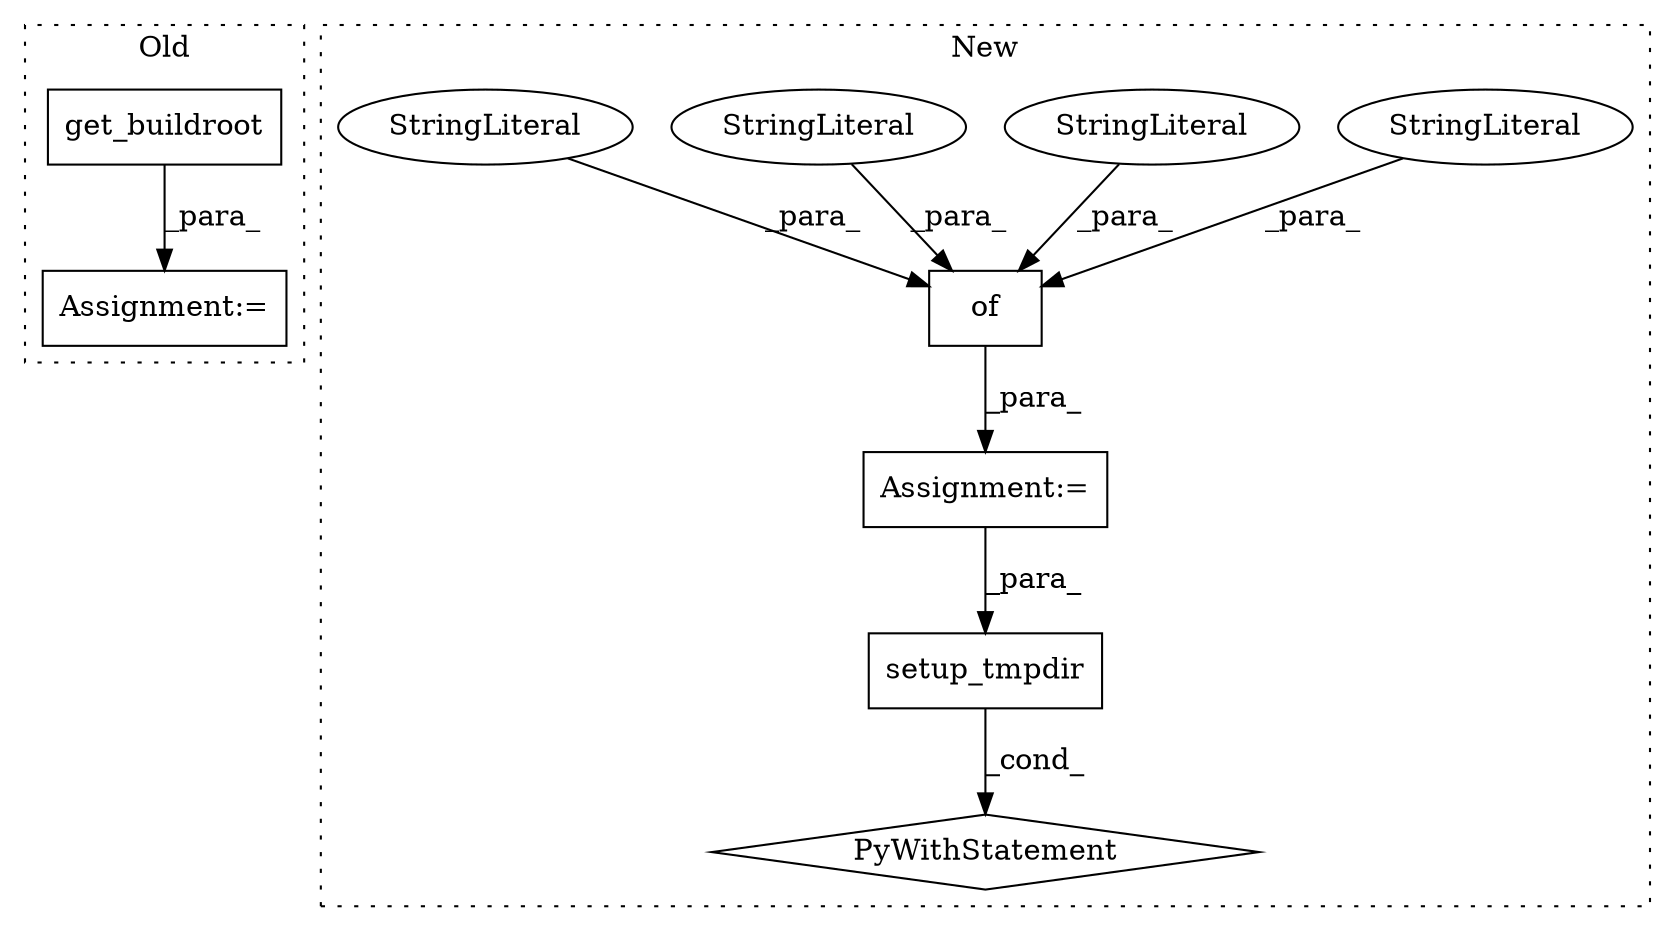 digraph G {
subgraph cluster0 {
1 [label="get_buildroot" a="32" s="1001" l="15" shape="box"];
5 [label="Assignment:=" a="7" s="1000" l="1" shape="box"];
label = "Old";
style="dotted";
}
subgraph cluster1 {
2 [label="of" a="32" s="291,513" l="3,1" shape="box"];
3 [label="StringLiteral" a="45" s="468" l="26" shape="ellipse"];
4 [label="StringLiteral" a="45" s="294" l="32" shape="ellipse"];
6 [label="setup_tmpdir" a="32" s="535,555" l="13,1" shape="box"];
7 [label="PyWithStatement" a="104" s="520,556" l="10,2" shape="diamond"];
8 [label="StringLiteral" a="45" s="495" l="18" shape="ellipse"];
9 [label="StringLiteral" a="45" s="330" l="27" shape="ellipse"];
10 [label="Assignment:=" a="7" s="286" l="1" shape="box"];
label = "New";
style="dotted";
}
1 -> 5 [label="_para_"];
2 -> 10 [label="_para_"];
3 -> 2 [label="_para_"];
4 -> 2 [label="_para_"];
6 -> 7 [label="_cond_"];
8 -> 2 [label="_para_"];
9 -> 2 [label="_para_"];
10 -> 6 [label="_para_"];
}